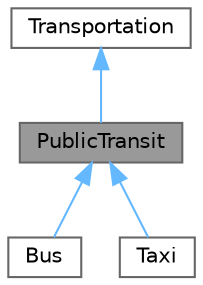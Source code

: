 digraph "PublicTransit"
{
 // LATEX_PDF_SIZE
  bgcolor="transparent";
  edge [fontname=Helvetica,fontsize=10,labelfontname=Helvetica,labelfontsize=10];
  node [fontname=Helvetica,fontsize=10,shape=box,height=0.2,width=0.4];
  Node1 [id="Node000001",label="PublicTransit",height=0.2,width=0.4,color="gray40", fillcolor="grey60", style="filled", fontcolor="black",tooltip="A class representing public transit transportation."];
  Node2 -> Node1 [id="edge4_Node000001_Node000002",dir="back",color="steelblue1",style="solid",tooltip=" "];
  Node2 [id="Node000002",label="Transportation",height=0.2,width=0.4,color="gray40", fillcolor="white", style="filled",URL="$classTransportation.html",tooltip="Manages traffic flow states and types of transportation."];
  Node1 -> Node3 [id="edge5_Node000001_Node000003",dir="back",color="steelblue1",style="solid",tooltip=" "];
  Node3 [id="Node000003",label="Bus",height=0.2,width=0.4,color="gray40", fillcolor="white", style="filled",URL="$classBus.html",tooltip="Represents a bus in the public transit system."];
  Node1 -> Node4 [id="edge6_Node000001_Node000004",dir="back",color="steelblue1",style="solid",tooltip=" "];
  Node4 [id="Node000004",label="Taxi",height=0.2,width=0.4,color="gray40", fillcolor="white", style="filled",URL="$classTaxi.html",tooltip="A class representing a taxi in a public transit system."];
}
